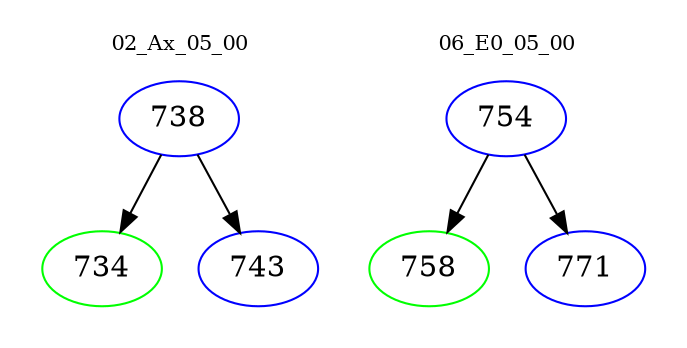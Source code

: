 digraph{
subgraph cluster_0 {
color = white
label = "02_Ax_05_00";
fontsize=10;
T0_738 [label="738", color="blue"]
T0_738 -> T0_734 [color="black"]
T0_734 [label="734", color="green"]
T0_738 -> T0_743 [color="black"]
T0_743 [label="743", color="blue"]
}
subgraph cluster_1 {
color = white
label = "06_E0_05_00";
fontsize=10;
T1_754 [label="754", color="blue"]
T1_754 -> T1_758 [color="black"]
T1_758 [label="758", color="green"]
T1_754 -> T1_771 [color="black"]
T1_771 [label="771", color="blue"]
}
}
